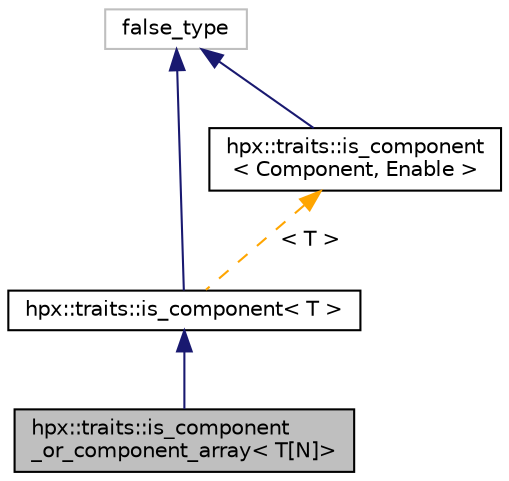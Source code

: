 digraph "hpx::traits::is_component_or_component_array&lt; T[N]&gt;"
{
  edge [fontname="Helvetica",fontsize="10",labelfontname="Helvetica",labelfontsize="10"];
  node [fontname="Helvetica",fontsize="10",shape=record];
  Node4 [label="hpx::traits::is_component\l_or_component_array\< T[N]\>",height=0.2,width=0.4,color="black", fillcolor="grey75", style="filled", fontcolor="black"];
  Node5 -> Node4 [dir="back",color="midnightblue",fontsize="10",style="solid",fontname="Helvetica"];
  Node5 [label="hpx::traits::is_component\< T \>",height=0.2,width=0.4,color="black", fillcolor="white", style="filled",URL="$d0/dcc/structhpx_1_1traits_1_1is__component.html"];
  Node6 -> Node5 [dir="back",color="midnightblue",fontsize="10",style="solid",fontname="Helvetica"];
  Node6 [label="false_type",height=0.2,width=0.4,color="grey75", fillcolor="white", style="filled"];
  Node7 -> Node5 [dir="back",color="orange",fontsize="10",style="dashed",label=" \< T \>" ,fontname="Helvetica"];
  Node7 [label="hpx::traits::is_component\l\< Component, Enable \>",height=0.2,width=0.4,color="black", fillcolor="white", style="filled",URL="$d0/dcc/structhpx_1_1traits_1_1is__component.html"];
  Node6 -> Node7 [dir="back",color="midnightblue",fontsize="10",style="solid",fontname="Helvetica"];
}
